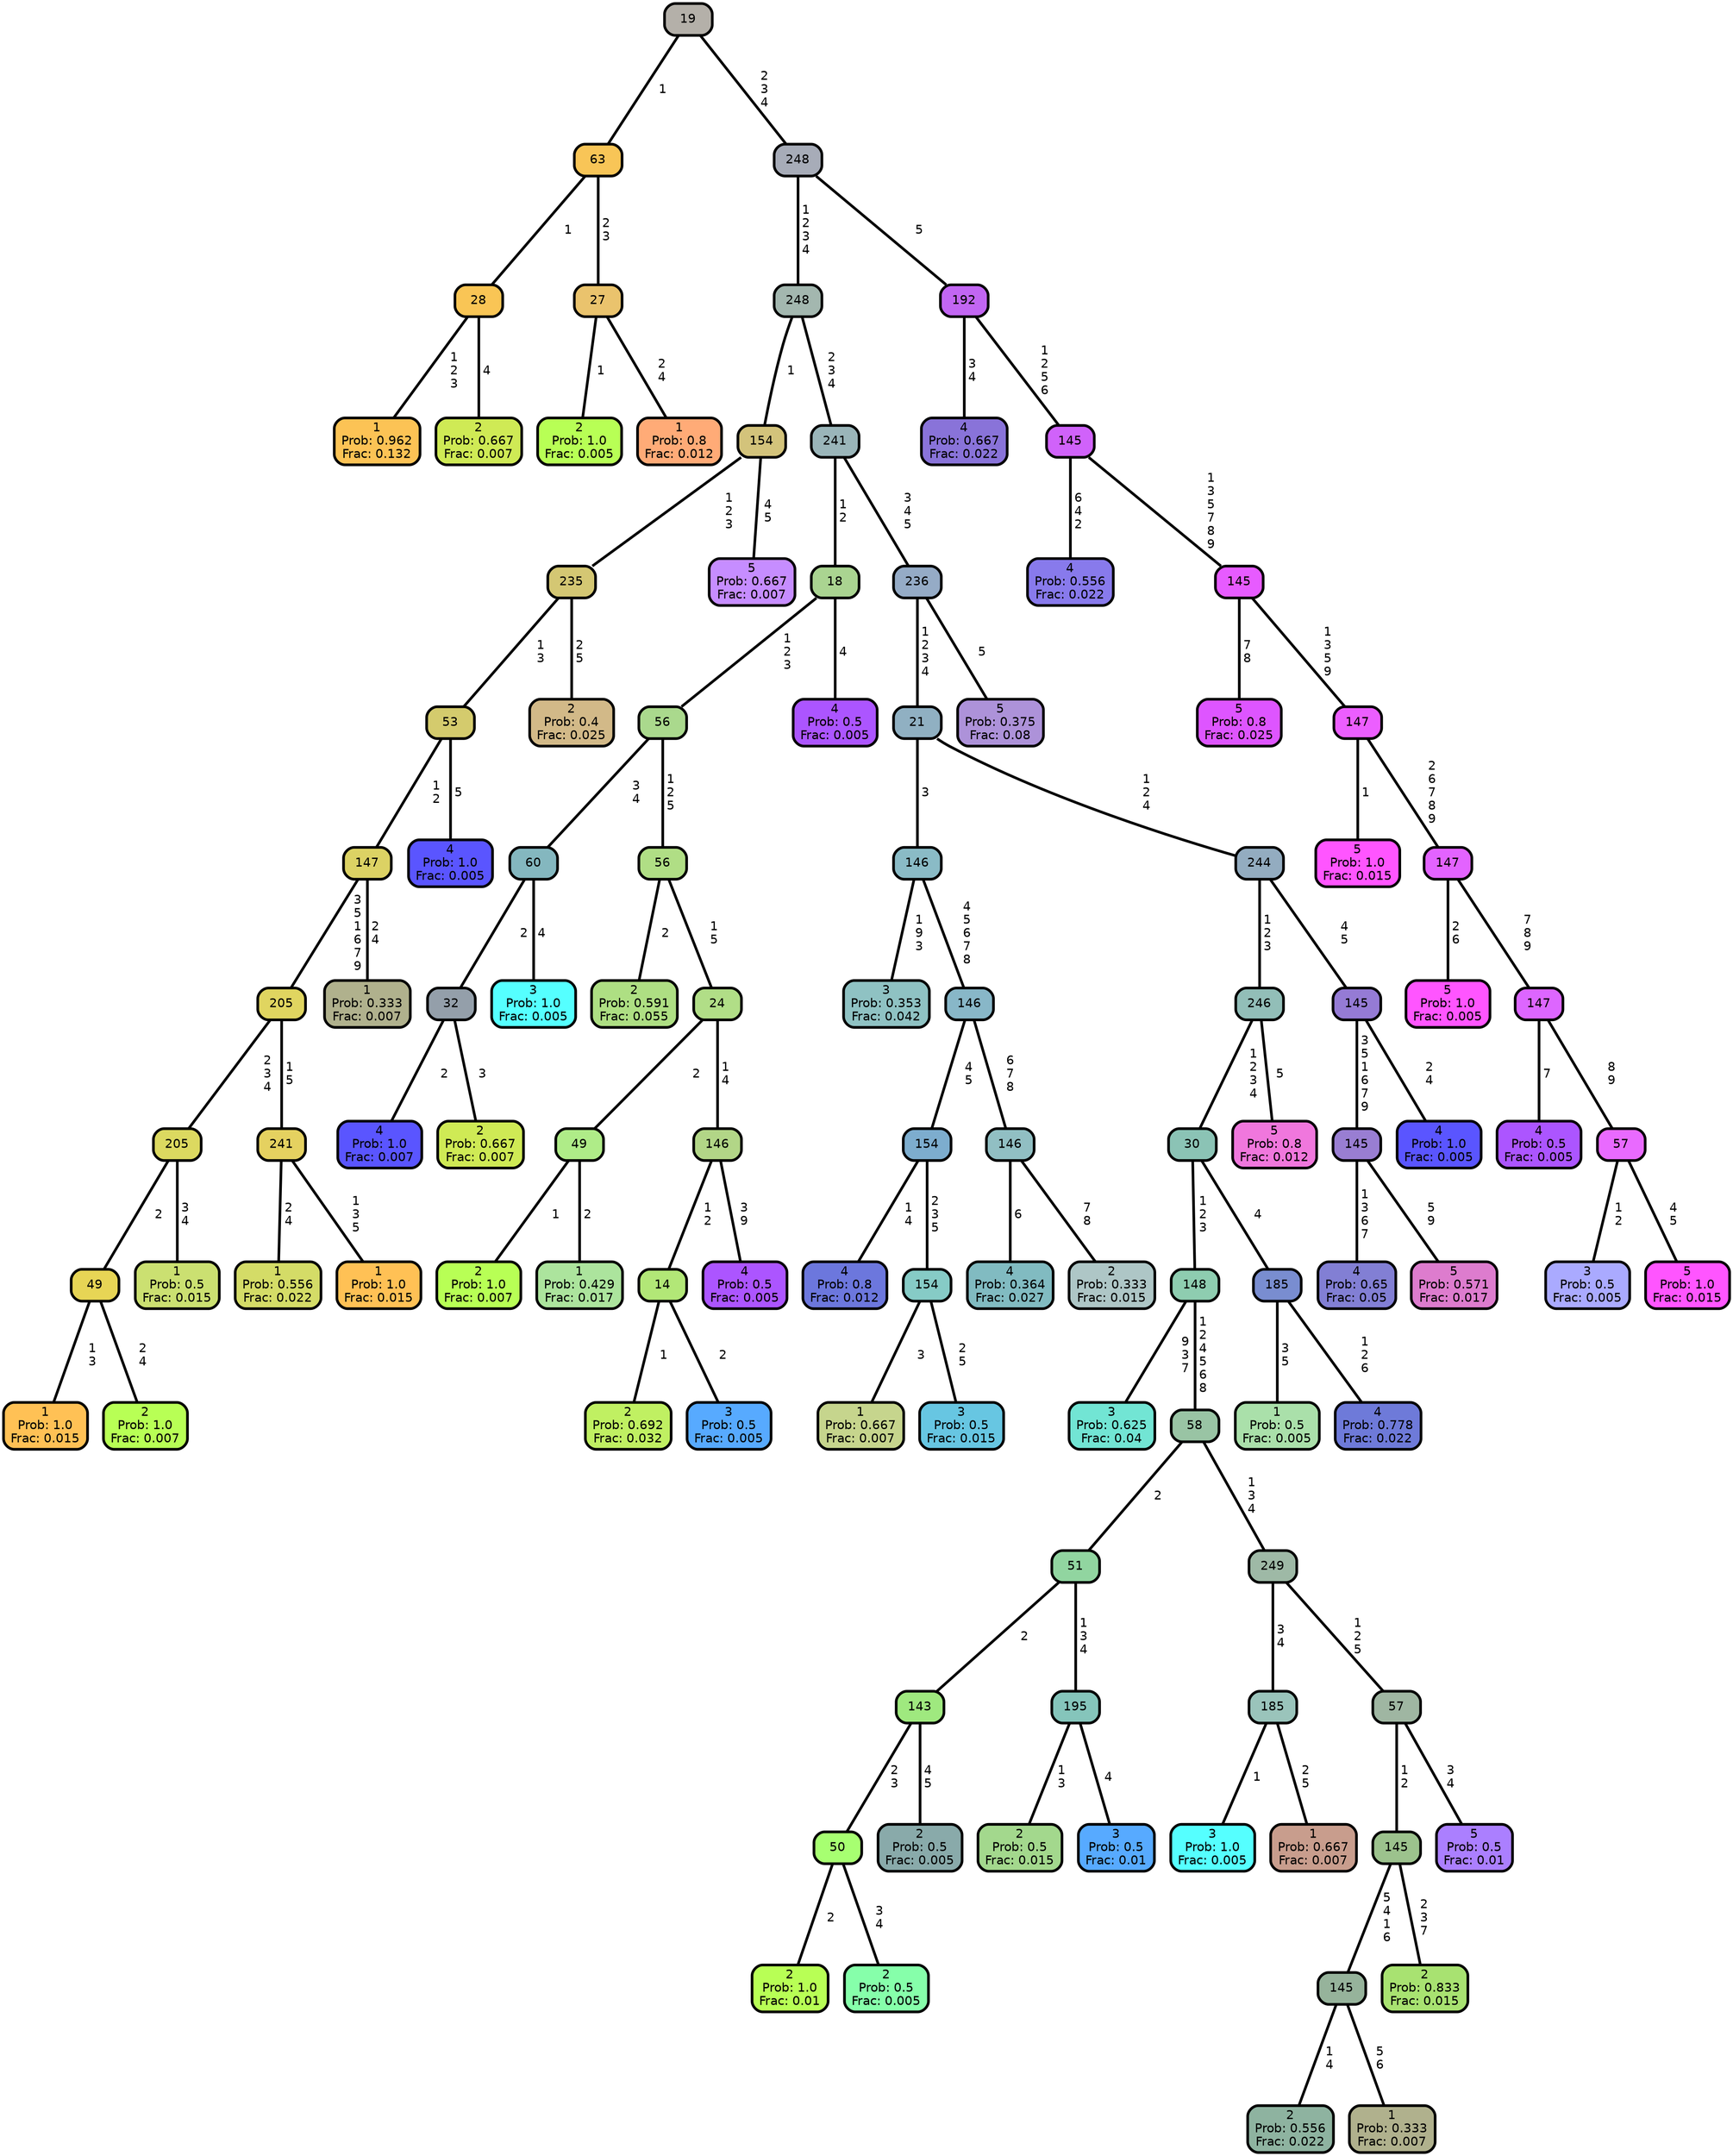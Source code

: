 graph Tree {
node [shape=box, style="filled, rounded",color="black",penwidth="3",fontcolor="black",                 fontname=helvetica] ;
graph [ranksep="0 equally", splines=straight,                 bgcolor=transparent, dpi=200] ;
edge [fontname=helvetica, color=black] ;
0 [label="1
Prob: 0.962
Frac: 0.132", fillcolor="#fcc355"] ;
1 [label="28", fillcolor="#f9c555"] ;
2 [label="2
Prob: 0.667
Frac: 0.007", fillcolor="#cfea55"] ;
3 [label="63", fillcolor="#f8c557"] ;
4 [label="2
Prob: 1.0
Frac: 0.005", fillcolor="#b8ff55"] ;
5 [label="27", fillcolor="#eac36d"] ;
6 [label="1
Prob: 0.8
Frac: 0.012", fillcolor="#ffab77"] ;
7 [label="19", fillcolor="#b4b0a9"] ;
8 [label="1
Prob: 1.0
Frac: 0.015", fillcolor="#ffc155"] ;
9 [label="49", fillcolor="#e7d555"] ;
10 [label="2
Prob: 1.0
Frac: 0.007", fillcolor="#b8ff55"] ;
11 [label="205", fillcolor="#dcd960"] ;
12 [label="1
Prob: 0.5
Frac: 0.015", fillcolor="#cbe071"] ;
13 [label="205", fillcolor="#e0d560"] ;
14 [label="1
Prob: 0.556
Frac: 0.022", fillcolor="#d4dc67"] ;
15 [label="241", fillcolor="#e5d160"] ;
16 [label="1
Prob: 1.0
Frac: 0.015", fillcolor="#ffc155"] ;
17 [label="147", fillcolor="#dcd264"] ;
18 [label="1
Prob: 0.333
Frac: 0.007", fillcolor="#b0b18d"] ;
19 [label="53", fillcolor="#d4cb6d"] ;
20 [label="4
Prob: 1.0
Frac: 0.005", fillcolor="#5a55ff"] ;
21 [label="235", fillcolor="#d4c773"] ;
22 [label="2
Prob: 0.4
Frac: 0.025", fillcolor="#d2b988"] ;
23 [label="154", fillcolor="#d3c37b"] ;
24 [label="5
Prob: 0.667
Frac: 0.007", fillcolor="#c68dff"] ;
25 [label="248", fillcolor="#a3b7af"] ;
26 [label="4
Prob: 1.0
Frac: 0.007", fillcolor="#5a55ff"] ;
27 [label="32", fillcolor="#949faa"] ;
28 [label="2
Prob: 0.667
Frac: 0.007", fillcolor="#cfea55"] ;
29 [label="60", fillcolor="#84b7bf"] ;
30 [label="3
Prob: 1.0
Frac: 0.005", fillcolor="#55ffff"] ;
31 [label="56", fillcolor="#aad98d"] ;
32 [label="2
Prob: 0.591
Frac: 0.055", fillcolor="#aedf83"] ;
33 [label="56", fillcolor="#b0de85"] ;
34 [label="2
Prob: 1.0
Frac: 0.007", fillcolor="#b8ff55"] ;
35 [label="49", fillcolor="#afec88"] ;
36 [label="1
Prob: 0.429
Frac: 0.017", fillcolor="#ace49d"] ;
37 [label="24", fillcolor="#b1de87"] ;
38 [label="2
Prob: 0.692
Frac: 0.032", fillcolor="#c0f062"] ;
39 [label="14", fillcolor="#b2e777"] ;
40 [label="3
Prob: 0.5
Frac: 0.005", fillcolor="#57aaff"] ;
41 [label="146", fillcolor="#b2d687"] ;
42 [label="4
Prob: 0.5
Frac: 0.005", fillcolor="#ac55ff"] ;
43 [label="18", fillcolor="#aad491"] ;
44 [label="4
Prob: 0.5
Frac: 0.005", fillcolor="#ac55ff"] ;
45 [label="241", fillcolor="#9ab5b9"] ;
46 [label="3
Prob: 0.353
Frac: 0.042", fillcolor="#8fc2c3"] ;
47 [label="146", fillcolor="#8abbc6"] ;
48 [label="4
Prob: 0.8
Frac: 0.012", fillcolor="#6c77dd"] ;
49 [label="154", fillcolor="#7dadce"] ;
50 [label="1
Prob: 0.667
Frac: 0.007", fillcolor="#c6d58d"] ;
51 [label="154", fillcolor="#86cbc6"] ;
52 [label="3
Prob: 0.5
Frac: 0.015", fillcolor="#67c6e2"] ;
53 [label="146", fillcolor="#88b7c8"] ;
54 [label="4
Prob: 0.364
Frac: 0.027", fillcolor="#81bbc1"] ;
55 [label="146", fillcolor="#91bfc3"] ;
56 [label="2
Prob: 0.333
Frac: 0.015", fillcolor="#aec6c6"] ;
57 [label="21", fillcolor="#90b0c2"] ;
58 [label="3
Prob: 0.625
Frac: 0.04", fillcolor="#72e5d4"] ;
59 [label="148", fillcolor="#8ecdb0"] ;
60 [label="2
Prob: 1.0
Frac: 0.01", fillcolor="#b8ff55"] ;
61 [label="50", fillcolor="#a7ff71"] ;
62 [label="2
Prob: 0.5
Frac: 0.005", fillcolor="#86ffaa"] ;
63 [label="143", fillcolor="#9fe97f"] ;
64 [label="2
Prob: 0.5
Frac: 0.005", fillcolor="#89aaaa"] ;
65 [label="51", fillcolor="#91d5a0"] ;
66 [label="2
Prob: 0.5
Frac: 0.015", fillcolor="#a3d88d"] ;
67 [label="195", fillcolor="#85c5bb"] ;
68 [label="3
Prob: 0.5
Frac: 0.01", fillcolor="#57aaff"] ;
69 [label="58", fillcolor="#99c4a4"] ;
70 [label="3
Prob: 1.0
Frac: 0.005", fillcolor="#55ffff"] ;
71 [label="185", fillcolor="#9ac4bb"] ;
72 [label="1
Prob: 0.667
Frac: 0.007", fillcolor="#c89d8d"] ;
73 [label="249", fillcolor="#9eb9a6"] ;
74 [label="2
Prob: 0.556
Frac: 0.022", fillcolor="#8eb3a0"] ;
75 [label="145", fillcolor="#96b39b"] ;
76 [label="1
Prob: 0.333
Frac: 0.007", fillcolor="#b0b18d"] ;
77 [label="145", fillcolor="#9cc28d"] ;
78 [label="2
Prob: 0.833
Frac: 0.015", fillcolor="#a8e271"] ;
79 [label="57", fillcolor="#9fb6a2"] ;
80 [label="5
Prob: 0.5
Frac: 0.01", fillcolor="#ab7fff"] ;
81 [label="30", fillcolor="#8bc3b5"] ;
82 [label="1
Prob: 0.5
Frac: 0.005", fillcolor="#aae0aa"] ;
83 [label="185", fillcolor="#798dd0"] ;
84 [label="4
Prob: 0.778
Frac: 0.022", fillcolor="#6e7ad9"] ;
85 [label="246", fillcolor="#92beb8"] ;
86 [label="5
Prob: 0.8
Frac: 0.012", fillcolor="#f077dd"] ;
87 [label="244", fillcolor="#93acc0"] ;
88 [label="4
Prob: 0.65
Frac: 0.05", fillcolor="#827fd4"] ;
89 [label="145", fillcolor="#997ed2"] ;
90 [label="5
Prob: 0.571
Frac: 0.017", fillcolor="#dd7cce"] ;
91 [label="145", fillcolor="#957bd5"] ;
92 [label="4
Prob: 1.0
Frac: 0.005", fillcolor="#5a55ff"] ;
93 [label="236", fillcolor="#95abc6"] ;
94 [label="5
Prob: 0.375
Frac: 0.08", fillcolor="#ad92d9"] ;
95 [label="248", fillcolor="#a7acb8"] ;
96 [label="4
Prob: 0.667
Frac: 0.022", fillcolor="#8973d9"] ;
97 [label="192", fillcolor="#c266f3"] ;
98 [label="4
Prob: 0.556
Frac: 0.022", fillcolor="#887aec"] ;
99 [label="145", fillcolor="#d062fa"] ;
100 [label="5
Prob: 0.8
Frac: 0.025", fillcolor="#de55ff"] ;
101 [label="145", fillcolor="#e75bff"] ;
102 [label="5
Prob: 1.0
Frac: 0.015", fillcolor="#ff55ff"] ;
103 [label="147", fillcolor="#ec5eff"] ;
104 [label="5
Prob: 1.0
Frac: 0.005", fillcolor="#ff55ff"] ;
105 [label="147", fillcolor="#e363ff"] ;
106 [label="4
Prob: 0.5
Frac: 0.005", fillcolor="#ac55ff"] ;
107 [label="147", fillcolor="#dd66ff"] ;
108 [label="3
Prob: 0.5
Frac: 0.005", fillcolor="#aaaaff"] ;
109 [label="57", fillcolor="#e96aff"] ;
110 [label="5
Prob: 1.0
Frac: 0.015", fillcolor="#ff55ff"] ;
1 -- 0 [label=" 1\n 2\n 3",penwidth=3] ;
1 -- 2 [label=" 4",penwidth=3] ;
3 -- 1 [label=" 1",penwidth=3] ;
3 -- 5 [label=" 2\n 3",penwidth=3] ;
5 -- 4 [label=" 1",penwidth=3] ;
5 -- 6 [label=" 2\n 4",penwidth=3] ;
7 -- 3 [label=" 1",penwidth=3] ;
7 -- 95 [label=" 2\n 3\n 4",penwidth=3] ;
9 -- 8 [label=" 1\n 3",penwidth=3] ;
9 -- 10 [label=" 2\n 4",penwidth=3] ;
11 -- 9 [label=" 2",penwidth=3] ;
11 -- 12 [label=" 3\n 4",penwidth=3] ;
13 -- 11 [label=" 2\n 3\n 4",penwidth=3] ;
13 -- 15 [label=" 1\n 5",penwidth=3] ;
15 -- 14 [label=" 2\n 4",penwidth=3] ;
15 -- 16 [label=" 1\n 3\n 5",penwidth=3] ;
17 -- 13 [label=" 3\n 5\n 1\n 6\n 7\n 9",penwidth=3] ;
17 -- 18 [label=" 2\n 4",penwidth=3] ;
19 -- 17 [label=" 1\n 2",penwidth=3] ;
19 -- 20 [label=" 5",penwidth=3] ;
21 -- 19 [label=" 1\n 3",penwidth=3] ;
21 -- 22 [label=" 2\n 5",penwidth=3] ;
23 -- 21 [label=" 1\n 2\n 3",penwidth=3] ;
23 -- 24 [label=" 4\n 5",penwidth=3] ;
25 -- 23 [label=" 1",penwidth=3] ;
25 -- 45 [label=" 2\n 3\n 4",penwidth=3] ;
27 -- 26 [label=" 2",penwidth=3] ;
27 -- 28 [label=" 3",penwidth=3] ;
29 -- 27 [label=" 2",penwidth=3] ;
29 -- 30 [label=" 4",penwidth=3] ;
31 -- 29 [label=" 3\n 4",penwidth=3] ;
31 -- 33 [label=" 1\n 2\n 5",penwidth=3] ;
33 -- 32 [label=" 2",penwidth=3] ;
33 -- 37 [label=" 1\n 5",penwidth=3] ;
35 -- 34 [label=" 1",penwidth=3] ;
35 -- 36 [label=" 2",penwidth=3] ;
37 -- 35 [label=" 2",penwidth=3] ;
37 -- 41 [label=" 1\n 4",penwidth=3] ;
39 -- 38 [label=" 1",penwidth=3] ;
39 -- 40 [label=" 2",penwidth=3] ;
41 -- 39 [label=" 1\n 2",penwidth=3] ;
41 -- 42 [label=" 3\n 9",penwidth=3] ;
43 -- 31 [label=" 1\n 2\n 3",penwidth=3] ;
43 -- 44 [label=" 4",penwidth=3] ;
45 -- 43 [label=" 1\n 2",penwidth=3] ;
45 -- 93 [label=" 3\n 4\n 5",penwidth=3] ;
47 -- 46 [label=" 1\n 9\n 3",penwidth=3] ;
47 -- 53 [label=" 4\n 5\n 6\n 7\n 8",penwidth=3] ;
49 -- 48 [label=" 1\n 4",penwidth=3] ;
49 -- 51 [label=" 2\n 3\n 5",penwidth=3] ;
51 -- 50 [label=" 3",penwidth=3] ;
51 -- 52 [label=" 2\n 5",penwidth=3] ;
53 -- 49 [label=" 4\n 5",penwidth=3] ;
53 -- 55 [label=" 6\n 7\n 8",penwidth=3] ;
55 -- 54 [label=" 6",penwidth=3] ;
55 -- 56 [label=" 7\n 8",penwidth=3] ;
57 -- 47 [label=" 3",penwidth=3] ;
57 -- 87 [label=" 1\n 2\n 4",penwidth=3] ;
59 -- 58 [label=" 9\n 3\n 7",penwidth=3] ;
59 -- 69 [label=" 1\n 2\n 4\n 5\n 6\n 8",penwidth=3] ;
61 -- 60 [label=" 2",penwidth=3] ;
61 -- 62 [label=" 3\n 4",penwidth=3] ;
63 -- 61 [label=" 2\n 3",penwidth=3] ;
63 -- 64 [label=" 4\n 5",penwidth=3] ;
65 -- 63 [label=" 2",penwidth=3] ;
65 -- 67 [label=" 1\n 3\n 4",penwidth=3] ;
67 -- 66 [label=" 1\n 3",penwidth=3] ;
67 -- 68 [label=" 4",penwidth=3] ;
69 -- 65 [label=" 2",penwidth=3] ;
69 -- 73 [label=" 1\n 3\n 4",penwidth=3] ;
71 -- 70 [label=" 1",penwidth=3] ;
71 -- 72 [label=" 2\n 5",penwidth=3] ;
73 -- 71 [label=" 3\n 4",penwidth=3] ;
73 -- 79 [label=" 1\n 2\n 5",penwidth=3] ;
75 -- 74 [label=" 1\n 4",penwidth=3] ;
75 -- 76 [label=" 5\n 6",penwidth=3] ;
77 -- 75 [label=" 5\n 4\n 1\n 6",penwidth=3] ;
77 -- 78 [label=" 2\n 3\n 7",penwidth=3] ;
79 -- 77 [label=" 1\n 2",penwidth=3] ;
79 -- 80 [label=" 3\n 4",penwidth=3] ;
81 -- 59 [label=" 1\n 2\n 3",penwidth=3] ;
81 -- 83 [label=" 4",penwidth=3] ;
83 -- 82 [label=" 3\n 5",penwidth=3] ;
83 -- 84 [label=" 1\n 2\n 6",penwidth=3] ;
85 -- 81 [label=" 1\n 2\n 3\n 4",penwidth=3] ;
85 -- 86 [label=" 5",penwidth=3] ;
87 -- 85 [label=" 1\n 2\n 3",penwidth=3] ;
87 -- 91 [label=" 4\n 5",penwidth=3] ;
89 -- 88 [label=" 1\n 3\n 6\n 7",penwidth=3] ;
89 -- 90 [label=" 5\n 9",penwidth=3] ;
91 -- 89 [label=" 3\n 5\n 1\n 6\n 7\n 9",penwidth=3] ;
91 -- 92 [label=" 2\n 4",penwidth=3] ;
93 -- 57 [label=" 1\n 2\n 3\n 4",penwidth=3] ;
93 -- 94 [label=" 5",penwidth=3] ;
95 -- 25 [label=" 1\n 2\n 3\n 4",penwidth=3] ;
95 -- 97 [label=" 5",penwidth=3] ;
97 -- 96 [label=" 3\n 4",penwidth=3] ;
97 -- 99 [label=" 1\n 2\n 5\n 6",penwidth=3] ;
99 -- 98 [label=" 6\n 4\n 2",penwidth=3] ;
99 -- 101 [label=" 1\n 3\n 5\n 7\n 8\n 9",penwidth=3] ;
101 -- 100 [label=" 7\n 8",penwidth=3] ;
101 -- 103 [label=" 1\n 3\n 5\n 9",penwidth=3] ;
103 -- 102 [label=" 1",penwidth=3] ;
103 -- 105 [label=" 2\n 6\n 7\n 8\n 9",penwidth=3] ;
105 -- 104 [label=" 2\n 6",penwidth=3] ;
105 -- 107 [label=" 7\n 8\n 9",penwidth=3] ;
107 -- 106 [label=" 7",penwidth=3] ;
107 -- 109 [label=" 8\n 9",penwidth=3] ;
109 -- 108 [label=" 1\n 2",penwidth=3] ;
109 -- 110 [label=" 4\n 5",penwidth=3] ;
{rank = same;}}